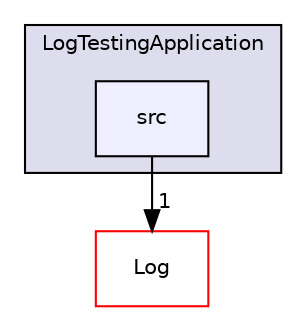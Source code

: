 digraph "C:/Users/Marco/Workspace/GitHub/ORBS/Project-O.R.B.S/prj/LogTestingApplication/src" {
  compound=true
  node [ fontsize="10", fontname="Helvetica"];
  edge [ labelfontsize="10", labelfontname="Helvetica"];
  subgraph clusterdir_6c64c391a859428f7f40635a94adcbb9 {
    graph [ bgcolor="#ddddee", pencolor="black", label="LogTestingApplication" fontname="Helvetica", fontsize="10", URL="dir_6c64c391a859428f7f40635a94adcbb9.html"]
  dir_f98b09d60a13d32e457e837907b7df89 [shape=box, label="src", style="filled", fillcolor="#eeeeff", pencolor="black", URL="dir_f98b09d60a13d32e457e837907b7df89.html"];
  }
  dir_da74a047192740920ae74e150cd1d7b0 [shape=box label="Log" fillcolor="white" style="filled" color="red" URL="dir_da74a047192740920ae74e150cd1d7b0.html"];
  dir_f98b09d60a13d32e457e837907b7df89->dir_da74a047192740920ae74e150cd1d7b0 [headlabel="1", labeldistance=1.5 headhref="dir_000013_000001.html"];
}
